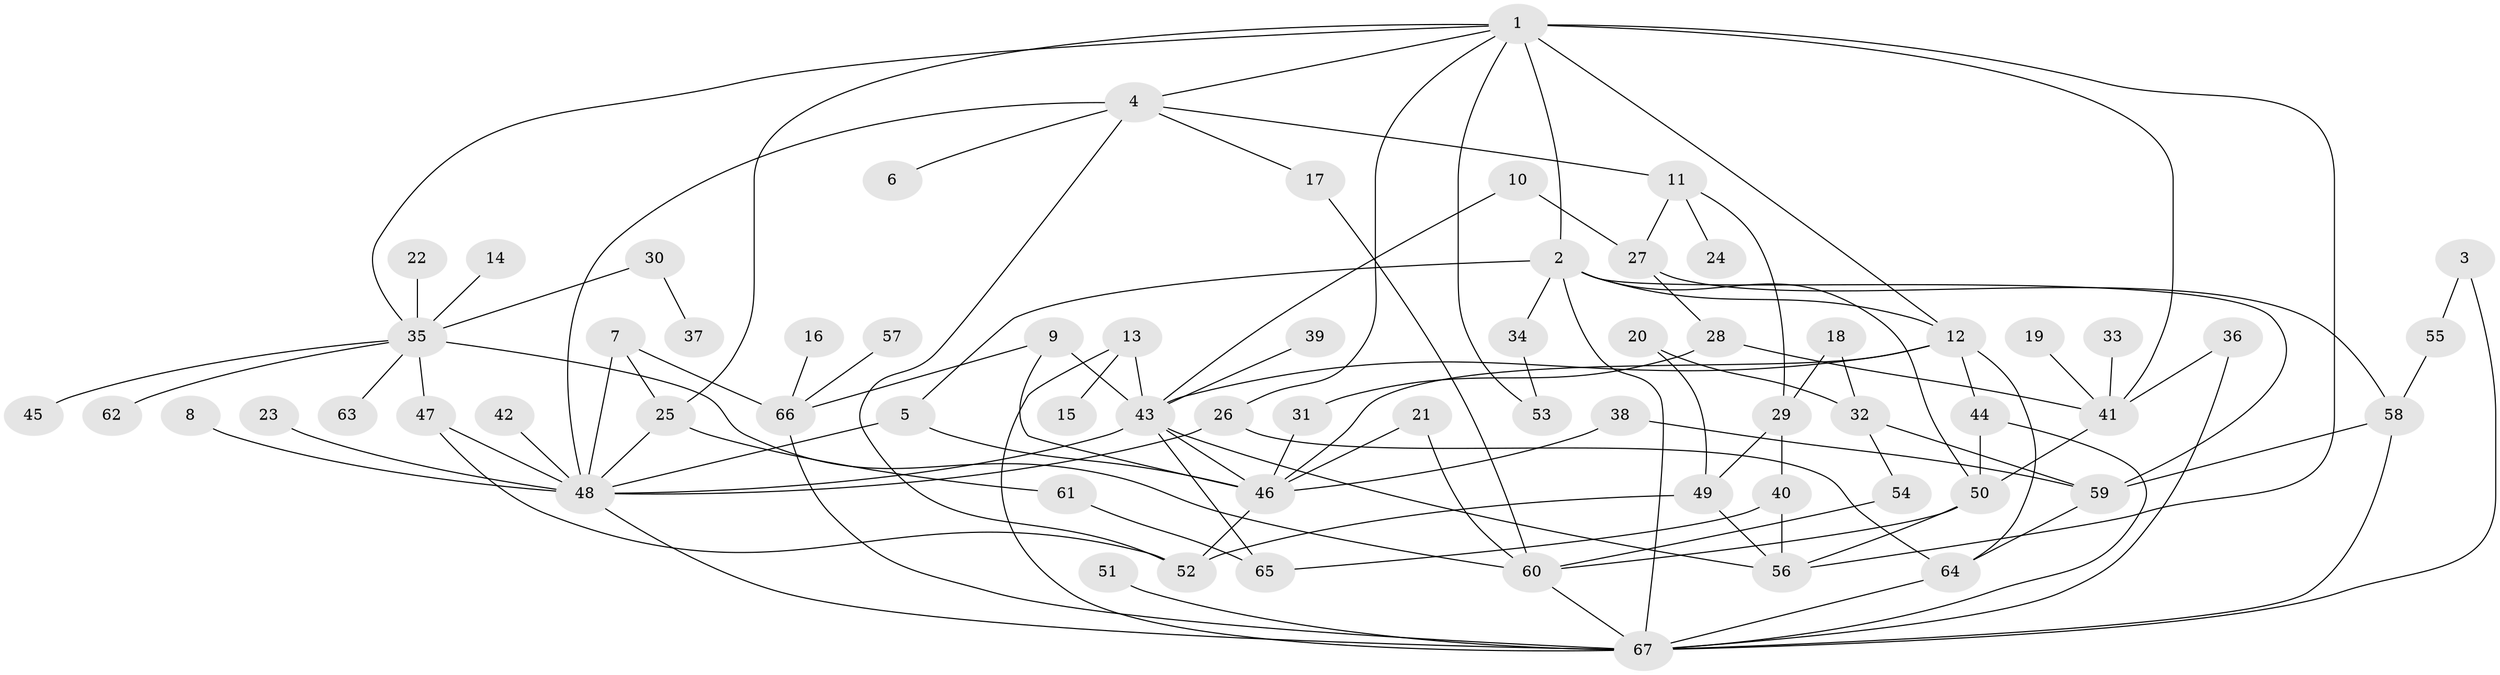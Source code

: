 // original degree distribution, {3: 0.21804511278195488, 9: 0.007518796992481203, 5: 0.05263157894736842, 4: 0.12781954887218044, 8: 0.007518796992481203, 7: 0.03007518796992481, 2: 0.2932330827067669, 1: 0.24812030075187969, 6: 0.015037593984962405}
// Generated by graph-tools (version 1.1) at 2025/49/03/09/25 03:49:23]
// undirected, 67 vertices, 111 edges
graph export_dot {
graph [start="1"]
  node [color=gray90,style=filled];
  1;
  2;
  3;
  4;
  5;
  6;
  7;
  8;
  9;
  10;
  11;
  12;
  13;
  14;
  15;
  16;
  17;
  18;
  19;
  20;
  21;
  22;
  23;
  24;
  25;
  26;
  27;
  28;
  29;
  30;
  31;
  32;
  33;
  34;
  35;
  36;
  37;
  38;
  39;
  40;
  41;
  42;
  43;
  44;
  45;
  46;
  47;
  48;
  49;
  50;
  51;
  52;
  53;
  54;
  55;
  56;
  57;
  58;
  59;
  60;
  61;
  62;
  63;
  64;
  65;
  66;
  67;
  1 -- 2 [weight=1.0];
  1 -- 4 [weight=1.0];
  1 -- 12 [weight=2.0];
  1 -- 25 [weight=1.0];
  1 -- 26 [weight=1.0];
  1 -- 35 [weight=1.0];
  1 -- 41 [weight=1.0];
  1 -- 53 [weight=1.0];
  1 -- 56 [weight=1.0];
  2 -- 5 [weight=1.0];
  2 -- 12 [weight=1.0];
  2 -- 34 [weight=1.0];
  2 -- 50 [weight=1.0];
  2 -- 59 [weight=1.0];
  2 -- 67 [weight=1.0];
  3 -- 55 [weight=1.0];
  3 -- 67 [weight=1.0];
  4 -- 6 [weight=1.0];
  4 -- 11 [weight=1.0];
  4 -- 17 [weight=1.0];
  4 -- 48 [weight=1.0];
  4 -- 52 [weight=1.0];
  5 -- 46 [weight=1.0];
  5 -- 48 [weight=1.0];
  7 -- 25 [weight=1.0];
  7 -- 48 [weight=1.0];
  7 -- 66 [weight=1.0];
  8 -- 48 [weight=1.0];
  9 -- 43 [weight=1.0];
  9 -- 46 [weight=1.0];
  9 -- 66 [weight=1.0];
  10 -- 27 [weight=1.0];
  10 -- 43 [weight=1.0];
  11 -- 24 [weight=1.0];
  11 -- 27 [weight=1.0];
  11 -- 29 [weight=1.0];
  12 -- 43 [weight=1.0];
  12 -- 44 [weight=1.0];
  12 -- 46 [weight=1.0];
  12 -- 64 [weight=1.0];
  13 -- 15 [weight=1.0];
  13 -- 43 [weight=1.0];
  13 -- 67 [weight=1.0];
  14 -- 35 [weight=1.0];
  16 -- 66 [weight=1.0];
  17 -- 60 [weight=1.0];
  18 -- 29 [weight=1.0];
  18 -- 32 [weight=1.0];
  19 -- 41 [weight=1.0];
  20 -- 32 [weight=1.0];
  20 -- 49 [weight=1.0];
  21 -- 46 [weight=1.0];
  21 -- 60 [weight=1.0];
  22 -- 35 [weight=1.0];
  23 -- 48 [weight=2.0];
  25 -- 48 [weight=1.0];
  25 -- 61 [weight=1.0];
  26 -- 48 [weight=1.0];
  26 -- 64 [weight=1.0];
  27 -- 28 [weight=1.0];
  27 -- 58 [weight=1.0];
  28 -- 31 [weight=1.0];
  28 -- 41 [weight=1.0];
  29 -- 40 [weight=1.0];
  29 -- 49 [weight=1.0];
  30 -- 35 [weight=1.0];
  30 -- 37 [weight=1.0];
  31 -- 46 [weight=1.0];
  32 -- 54 [weight=1.0];
  32 -- 59 [weight=1.0];
  33 -- 41 [weight=1.0];
  34 -- 53 [weight=1.0];
  35 -- 45 [weight=1.0];
  35 -- 47 [weight=1.0];
  35 -- 60 [weight=1.0];
  35 -- 62 [weight=1.0];
  35 -- 63 [weight=1.0];
  36 -- 41 [weight=1.0];
  36 -- 67 [weight=1.0];
  38 -- 46 [weight=1.0];
  38 -- 59 [weight=1.0];
  39 -- 43 [weight=1.0];
  40 -- 56 [weight=1.0];
  40 -- 65 [weight=1.0];
  41 -- 50 [weight=1.0];
  42 -- 48 [weight=1.0];
  43 -- 46 [weight=1.0];
  43 -- 48 [weight=1.0];
  43 -- 56 [weight=1.0];
  43 -- 65 [weight=1.0];
  44 -- 50 [weight=1.0];
  44 -- 67 [weight=1.0];
  46 -- 52 [weight=1.0];
  47 -- 48 [weight=1.0];
  47 -- 52 [weight=1.0];
  48 -- 67 [weight=1.0];
  49 -- 52 [weight=1.0];
  49 -- 56 [weight=1.0];
  50 -- 56 [weight=1.0];
  50 -- 60 [weight=1.0];
  51 -- 67 [weight=1.0];
  54 -- 60 [weight=1.0];
  55 -- 58 [weight=1.0];
  57 -- 66 [weight=1.0];
  58 -- 59 [weight=1.0];
  58 -- 67 [weight=1.0];
  59 -- 64 [weight=1.0];
  60 -- 67 [weight=1.0];
  61 -- 65 [weight=1.0];
  64 -- 67 [weight=1.0];
  66 -- 67 [weight=1.0];
}
